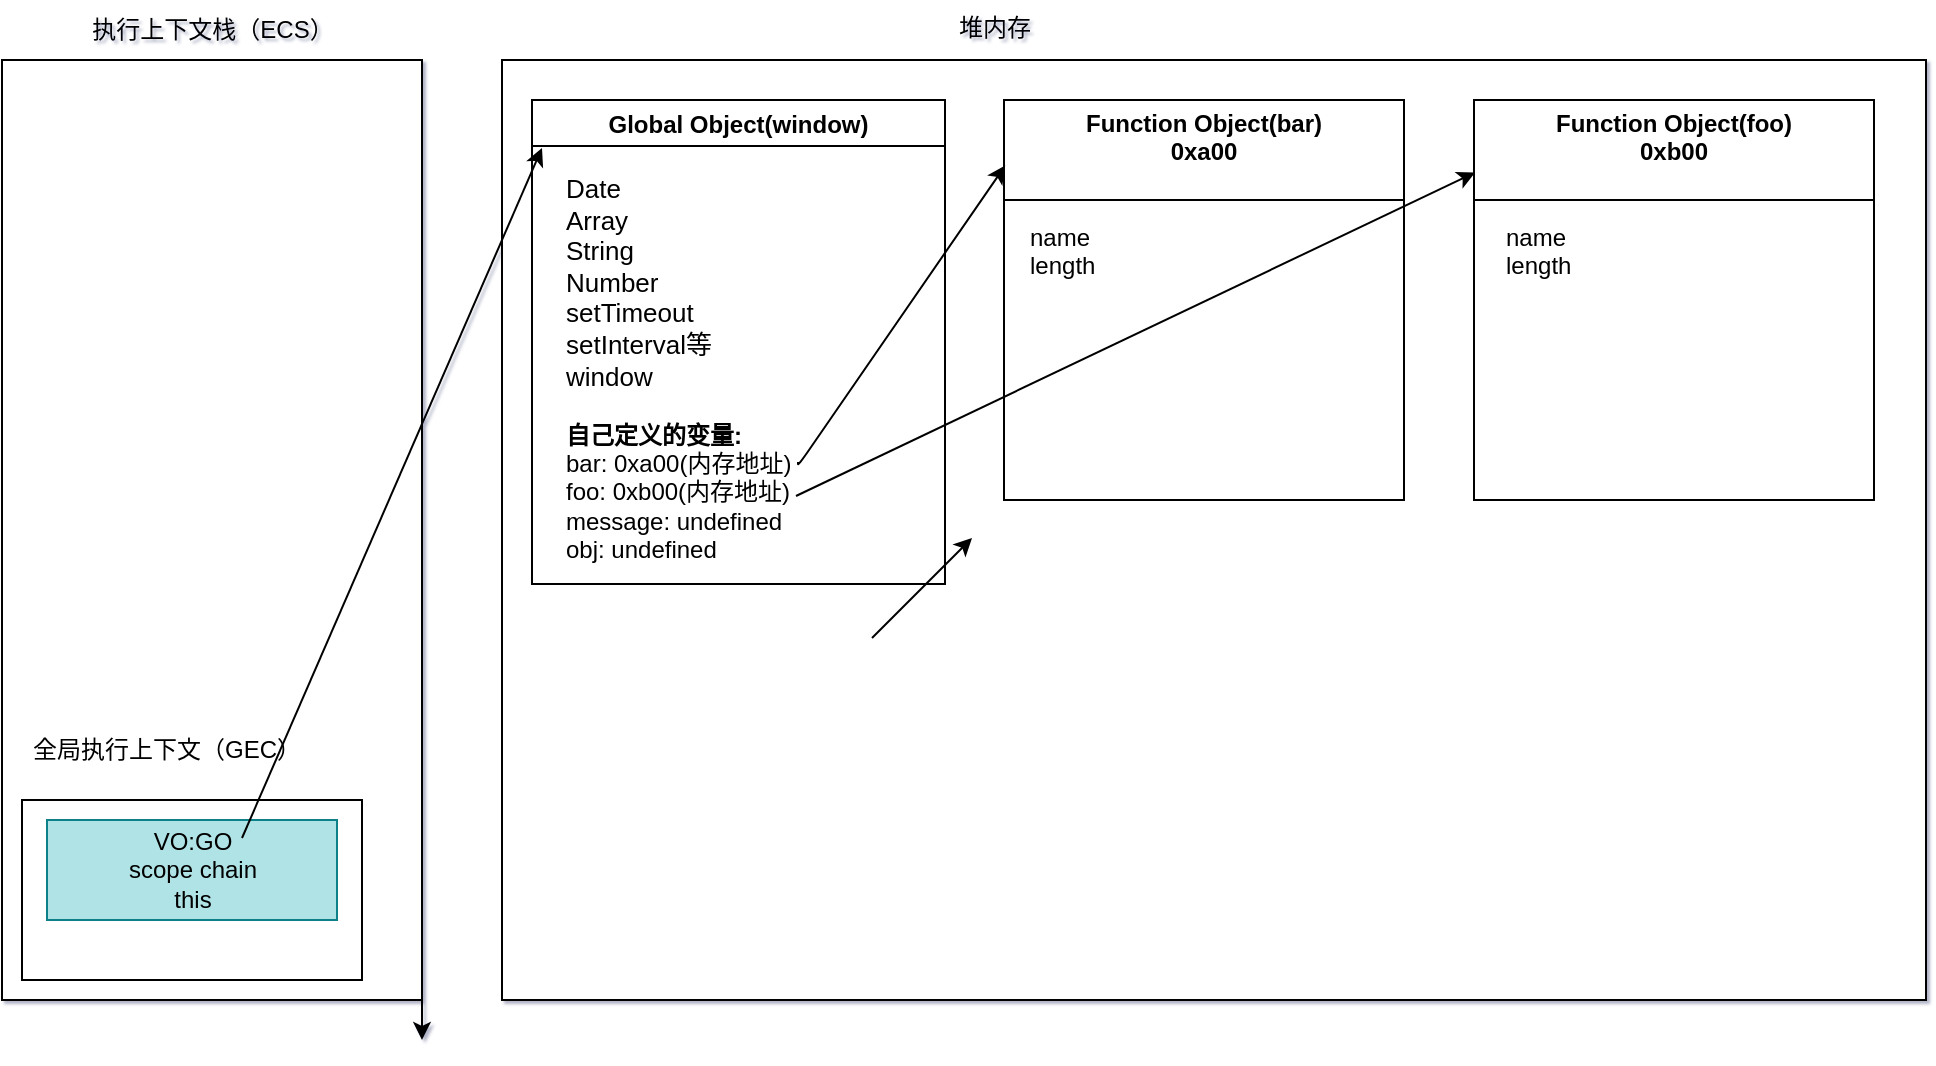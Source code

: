 <mxfile>
    <diagram id="mxhz0sK2NCgJPXF47iWD" name="全局代码执行前">
        <mxGraphModel dx="1002" dy="562" grid="0" gridSize="10" guides="1" tooltips="1" connect="1" arrows="1" fold="1" page="1" pageScale="1" pageWidth="1169" pageHeight="1654" background="#ffffff" math="0" shadow="1">
            <root>
                <mxCell id="0"/>
                <mxCell id="1" parent="0"/>
                <mxCell id="8" style="edgeStyle=none;html=1;exitX=1;exitY=1;exitDx=0;exitDy=0;fontColor=#000000;" parent="1" source="2" edge="1">
                    <mxGeometry relative="1" as="geometry">
                        <mxPoint x="260" y="530" as="targetPoint"/>
                    </mxGeometry>
                </mxCell>
                <mxCell id="2" value="" style="rounded=0;whiteSpace=wrap;html=1;fillColor=#FFFFFF;strokeColor=#000000;" parent="1" vertex="1">
                    <mxGeometry x="50" y="40" width="210" height="470" as="geometry"/>
                </mxCell>
                <mxCell id="3" value="" style="rounded=0;whiteSpace=wrap;html=1;strokeColor=#000000;fillColor=#FFFFFF;" parent="1" vertex="1">
                    <mxGeometry x="300" y="40" width="712" height="470" as="geometry"/>
                </mxCell>
                <mxCell id="4" value="执行上下文栈（ECS）" style="text;html=1;align=center;verticalAlign=middle;resizable=0;points=[];autosize=1;strokeColor=none;fillColor=none;fontColor=#000000;" parent="1" vertex="1">
                    <mxGeometry x="85" y="10" width="140" height="30" as="geometry"/>
                </mxCell>
                <mxCell id="5" value="" style="rounded=0;whiteSpace=wrap;html=1;strokeColor=#000000;fontColor=#000000;fillColor=#FFFFFF;" parent="1" vertex="1">
                    <mxGeometry x="60" y="410" width="170" height="90" as="geometry"/>
                </mxCell>
                <mxCell id="6" value="全局执行上下文（GEC）" style="text;html=1;strokeColor=none;fillColor=none;align=center;verticalAlign=middle;whiteSpace=wrap;rounded=0;fontColor=#000000;" parent="1" vertex="1">
                    <mxGeometry x="60" y="370" width="145" height="30" as="geometry"/>
                </mxCell>
                <mxCell id="7" value="VO:GO&lt;br&gt;scope chain&lt;br&gt;this" style="rounded=0;whiteSpace=wrap;html=1;strokeColor=#0e8088;fillColor=#b0e3e6;fontColor=#000000;" parent="1" vertex="1">
                    <mxGeometry x="72.5" y="420" width="145" height="50" as="geometry"/>
                </mxCell>
                <mxCell id="11" value="Function Object(bar)&#10;0xa00&#10;" style="swimlane;strokeColor=#000000;fontColor=#000000;fillColor=#FFFFFF;startSize=50;" parent="1" vertex="1">
                    <mxGeometry x="551" y="60" width="200" height="200" as="geometry"/>
                </mxCell>
                <mxCell id="12" value="name&amp;nbsp;&lt;br&gt;length" style="text;html=1;strokeColor=none;fillColor=none;align=left;verticalAlign=top;whiteSpace=wrap;rounded=0;fontColor=#000000;" parent="1" vertex="1">
                    <mxGeometry x="562" y="115" width="165" height="130" as="geometry"/>
                </mxCell>
                <mxCell id="UE3A6txxdWsWjeW7fhDm-14" value="" style="endArrow=classic;html=1;strokeColor=#000000;fontColor=#00FF00;fillColor=default;" parent="1" edge="1">
                    <mxGeometry width="50" height="50" relative="1" as="geometry">
                        <mxPoint x="170" y="429" as="sourcePoint"/>
                        <mxPoint x="320" y="84" as="targetPoint"/>
                    </mxGeometry>
                </mxCell>
                <mxCell id="f9NvnZ-bQUBlyXDM8Sm6-18" value="" style="endArrow=classic;html=1;" parent="1" edge="1">
                    <mxGeometry width="50" height="50" relative="1" as="geometry">
                        <mxPoint x="485" y="329" as="sourcePoint"/>
                        <mxPoint x="535" y="279" as="targetPoint"/>
                    </mxGeometry>
                </mxCell>
                <mxCell id="ioeW9pTJlO0MW8tKGyZU-16" value="Global Object(window)" style="swimlane;strokeColor=#000000;fontColor=#000000;fillColor=#FFFFFF;" parent="1" vertex="1">
                    <mxGeometry x="315" y="60" width="206.5" height="242" as="geometry"/>
                </mxCell>
                <mxCell id="ioeW9pTJlO0MW8tKGyZU-17" value="&lt;font style=&quot;font-size: 13px;&quot;&gt;Date&lt;br&gt;Array&lt;br&gt;String&lt;br&gt;Number&lt;br&gt;setTimeout&lt;br&gt;setInterval等&lt;br&gt;window&lt;/font&gt;&lt;br&gt;&lt;br&gt;&lt;b&gt;自己定义的变量:&lt;/b&gt;&lt;br&gt;bar: 0xa00(内存地址)&lt;br&gt;foo: 0xb00(内存地址)&lt;br&gt;message: undefined&lt;br&gt;obj: undefined" style="text;html=1;strokeColor=none;fillColor=none;align=left;verticalAlign=top;whiteSpace=wrap;rounded=0;fontColor=#000000;" parent="ioeW9pTJlO0MW8tKGyZU-16" vertex="1">
                    <mxGeometry x="15" y="30" width="179" height="223" as="geometry"/>
                </mxCell>
                <mxCell id="UuogUiquTwUYLDMDdfia-16" value="堆内存" style="text;html=1;align=center;verticalAlign=middle;resizable=0;points=[];autosize=1;strokeColor=none;fillColor=none;fontColor=#000000;" parent="1" vertex="1">
                    <mxGeometry x="519" y="11" width="54" height="26" as="geometry"/>
                </mxCell>
                <mxCell id="16" value="Function Object(foo)&#10;0xb00&#10;" style="swimlane;strokeColor=#000000;fontColor=#000000;fillColor=#FFFFFF;startSize=50;" parent="1" vertex="1">
                    <mxGeometry x="786" y="60" width="200" height="200" as="geometry"/>
                </mxCell>
                <mxCell id="17" value="name&amp;nbsp;&lt;br&gt;length" style="text;html=1;strokeColor=none;fillColor=none;align=left;verticalAlign=top;whiteSpace=wrap;rounded=0;fontColor=#000000;" parent="1" vertex="1">
                    <mxGeometry x="800" y="115" width="165" height="130" as="geometry"/>
                </mxCell>
                <mxCell id="18" value="" style="endArrow=classic;html=1;entryX=0.003;entryY=0.164;entryDx=0;entryDy=0;entryPerimeter=0;strokeColor=#000000;" parent="1" target="11" edge="1">
                    <mxGeometry width="50" height="50" relative="1" as="geometry">
                        <mxPoint x="448" y="241" as="sourcePoint"/>
                        <mxPoint x="545.8" y="94.6" as="targetPoint"/>
                        <Array as="points">
                            <mxPoint x="448" y="243"/>
                        </Array>
                    </mxGeometry>
                </mxCell>
                <mxCell id="19" value="" style="endArrow=classic;html=1;entryX=0.008;entryY=0.196;entryDx=0;entryDy=0;entryPerimeter=0;strokeColor=#000000;" parent="1" edge="1">
                    <mxGeometry width="50" height="50" relative="1" as="geometry">
                        <mxPoint x="447" y="258" as="sourcePoint"/>
                        <mxPoint x="786.6" y="96.2" as="targetPoint"/>
                        <Array as="points">
                            <mxPoint x="447" y="258"/>
                        </Array>
                    </mxGeometry>
                </mxCell>
            </root>
        </mxGraphModel>
    </diagram>
    <diagram name="全局代码开始执行" id="Zrc4JF3qVa66Q1XqNHiC">
        <mxGraphModel dx="1242" dy="562" grid="0" gridSize="10" guides="1" tooltips="1" connect="1" arrows="1" fold="1" page="1" pageScale="1" pageWidth="1169" pageHeight="1654" background="#ffffff" math="0" shadow="1">
            <root>
                <mxCell id="LgkDzsaL69HIFGoce0QI-0"/>
                <mxCell id="LgkDzsaL69HIFGoce0QI-1" parent="LgkDzsaL69HIFGoce0QI-0"/>
                <mxCell id="LgkDzsaL69HIFGoce0QI-2" style="edgeStyle=none;html=1;exitX=1;exitY=1;exitDx=0;exitDy=0;fontColor=#000000;" edge="1" parent="LgkDzsaL69HIFGoce0QI-1" source="LgkDzsaL69HIFGoce0QI-3">
                    <mxGeometry relative="1" as="geometry">
                        <mxPoint x="260" y="530" as="targetPoint"/>
                    </mxGeometry>
                </mxCell>
                <mxCell id="LgkDzsaL69HIFGoce0QI-3" value="" style="rounded=0;whiteSpace=wrap;html=1;fillColor=#FFFFFF;strokeColor=#000000;" vertex="1" parent="LgkDzsaL69HIFGoce0QI-1">
                    <mxGeometry x="50" y="40" width="210" height="475" as="geometry"/>
                </mxCell>
                <mxCell id="LgkDzsaL69HIFGoce0QI-4" value="" style="rounded=0;whiteSpace=wrap;html=1;strokeColor=#000000;fillColor=#FFFFFF;" vertex="1" parent="LgkDzsaL69HIFGoce0QI-1">
                    <mxGeometry x="300" y="40" width="712" height="479" as="geometry"/>
                </mxCell>
                <mxCell id="LgkDzsaL69HIFGoce0QI-5" value="执行上下文栈（ECS）" style="text;html=1;align=center;verticalAlign=middle;resizable=0;points=[];autosize=1;strokeColor=none;fillColor=none;fontColor=#000000;" vertex="1" parent="LgkDzsaL69HIFGoce0QI-1">
                    <mxGeometry x="85" y="10" width="140" height="30" as="geometry"/>
                </mxCell>
                <mxCell id="LgkDzsaL69HIFGoce0QI-6" value="" style="rounded=0;whiteSpace=wrap;html=1;strokeColor=#000000;fontColor=#000000;fillColor=#FFFFFF;" vertex="1" parent="LgkDzsaL69HIFGoce0QI-1">
                    <mxGeometry x="60" y="410" width="170" height="90" as="geometry"/>
                </mxCell>
                <mxCell id="LgkDzsaL69HIFGoce0QI-7" value="全局执行上下文（GEC）" style="text;html=1;strokeColor=none;fillColor=none;align=center;verticalAlign=middle;whiteSpace=wrap;rounded=0;fontColor=#000000;" vertex="1" parent="LgkDzsaL69HIFGoce0QI-1">
                    <mxGeometry x="60" y="370" width="145" height="30" as="geometry"/>
                </mxCell>
                <mxCell id="LgkDzsaL69HIFGoce0QI-8" value="VO:GO&lt;br&gt;scope chain&lt;br&gt;this" style="rounded=0;whiteSpace=wrap;html=1;strokeColor=#0e8088;fillColor=#b0e3e6;fontColor=#000000;" vertex="1" parent="LgkDzsaL69HIFGoce0QI-1">
                    <mxGeometry x="72.5" y="420" width="145" height="50" as="geometry"/>
                </mxCell>
                <mxCell id="LgkDzsaL69HIFGoce0QI-9" value="Function Object(bar)&#10;0xa00&#10;" style="swimlane;strokeColor=#000000;fontColor=#000000;fillColor=#FFFFFF;startSize=50;" vertex="1" parent="LgkDzsaL69HIFGoce0QI-1">
                    <mxGeometry x="551" y="60" width="200" height="200" as="geometry"/>
                </mxCell>
                <mxCell id="LgkDzsaL69HIFGoce0QI-10" value="name&amp;nbsp;&lt;br&gt;length" style="text;html=1;strokeColor=none;fillColor=none;align=left;verticalAlign=top;whiteSpace=wrap;rounded=0;fontColor=#000000;" vertex="1" parent="LgkDzsaL69HIFGoce0QI-1">
                    <mxGeometry x="562" y="115" width="165" height="130" as="geometry"/>
                </mxCell>
                <mxCell id="LgkDzsaL69HIFGoce0QI-11" value="" style="endArrow=classic;html=1;strokeColor=#000000;fontColor=#00FF00;fillColor=default;" edge="1" parent="LgkDzsaL69HIFGoce0QI-1">
                    <mxGeometry width="50" height="50" relative="1" as="geometry">
                        <mxPoint x="170" y="429" as="sourcePoint"/>
                        <mxPoint x="320" y="84" as="targetPoint"/>
                    </mxGeometry>
                </mxCell>
                <mxCell id="LgkDzsaL69HIFGoce0QI-12" value="" style="endArrow=classic;html=1;" edge="1" parent="LgkDzsaL69HIFGoce0QI-1">
                    <mxGeometry width="50" height="50" relative="1" as="geometry">
                        <mxPoint x="485" y="329" as="sourcePoint"/>
                        <mxPoint x="535" y="279" as="targetPoint"/>
                    </mxGeometry>
                </mxCell>
                <mxCell id="LgkDzsaL69HIFGoce0QI-13" value="Global Object(window)" style="swimlane;strokeColor=#000000;fontColor=#000000;fillColor=#FFFFFF;" vertex="1" parent="LgkDzsaL69HIFGoce0QI-1">
                    <mxGeometry x="315" y="60" width="206.5" height="242" as="geometry"/>
                </mxCell>
                <mxCell id="LgkDzsaL69HIFGoce0QI-14" value="&lt;font style=&quot;font-size: 13px;&quot;&gt;Date&lt;br&gt;Array&lt;br&gt;String&lt;br&gt;Number&lt;br&gt;setTimeout&lt;br&gt;setInterval等&lt;br&gt;window&lt;/font&gt;&lt;br&gt;&lt;br&gt;&lt;b&gt;自己定义的变量:&lt;/b&gt;&lt;br&gt;bar: 0xa00(内存地址)&lt;br&gt;foo: 0xb00(内存地址)&lt;br&gt;message: &lt;font color=&quot;#00ff00&quot;&gt;‘Global Message’&lt;/font&gt;&lt;br&gt;obj:&amp;nbsp;&lt;span style=&quot;text-align: center;&quot;&gt;&lt;font color=&quot;#00ff00&quot;&gt;0xc00&lt;/font&gt;&lt;/span&gt;" style="text;html=1;strokeColor=none;fillColor=none;align=left;verticalAlign=top;whiteSpace=wrap;rounded=0;fontColor=#000000;" vertex="1" parent="LgkDzsaL69HIFGoce0QI-13">
                    <mxGeometry x="15" y="30" width="179" height="223" as="geometry"/>
                </mxCell>
                <mxCell id="LgkDzsaL69HIFGoce0QI-15" value="堆内存" style="text;html=1;align=center;verticalAlign=middle;resizable=0;points=[];autosize=1;strokeColor=none;fillColor=none;fontColor=#000000;" vertex="1" parent="LgkDzsaL69HIFGoce0QI-1">
                    <mxGeometry x="519" y="11" width="54" height="26" as="geometry"/>
                </mxCell>
                <mxCell id="LgkDzsaL69HIFGoce0QI-16" value="Function Object(foo)&#10;0xb00&#10;" style="swimlane;strokeColor=#000000;fontColor=#000000;fillColor=#FFFFFF;startSize=50;" vertex="1" parent="LgkDzsaL69HIFGoce0QI-1">
                    <mxGeometry x="786" y="60" width="200" height="200" as="geometry"/>
                </mxCell>
                <mxCell id="LgkDzsaL69HIFGoce0QI-17" value="name&amp;nbsp;&lt;br&gt;length" style="text;html=1;strokeColor=none;fillColor=none;align=left;verticalAlign=top;whiteSpace=wrap;rounded=0;fontColor=#000000;" vertex="1" parent="LgkDzsaL69HIFGoce0QI-1">
                    <mxGeometry x="800" y="115" width="165" height="130" as="geometry"/>
                </mxCell>
                <mxCell id="LgkDzsaL69HIFGoce0QI-18" value="" style="endArrow=classic;html=1;entryX=0.003;entryY=0.164;entryDx=0;entryDy=0;entryPerimeter=0;strokeColor=#000000;" edge="1" parent="LgkDzsaL69HIFGoce0QI-1" target="LgkDzsaL69HIFGoce0QI-9">
                    <mxGeometry width="50" height="50" relative="1" as="geometry">
                        <mxPoint x="448" y="241" as="sourcePoint"/>
                        <mxPoint x="545.8" y="94.6" as="targetPoint"/>
                        <Array as="points">
                            <mxPoint x="448" y="243"/>
                        </Array>
                    </mxGeometry>
                </mxCell>
                <mxCell id="LgkDzsaL69HIFGoce0QI-19" value="" style="endArrow=classic;html=1;entryX=0.008;entryY=0.196;entryDx=0;entryDy=0;entryPerimeter=0;strokeColor=#000000;" edge="1" parent="LgkDzsaL69HIFGoce0QI-1">
                    <mxGeometry width="50" height="50" relative="1" as="geometry">
                        <mxPoint x="447" y="258" as="sourcePoint"/>
                        <mxPoint x="786.6" y="96.2" as="targetPoint"/>
                        <Array as="points">
                            <mxPoint x="447" y="258"/>
                        </Array>
                    </mxGeometry>
                </mxCell>
                <mxCell id="TrFI26e-dzuOCsYr-yiP-0" value="obj对象&#10;0xc00&#10;" style="swimlane;strokeColor=#000000;fontColor=#000000;fillColor=#FFFFFF;startSize=50;" vertex="1" parent="LgkDzsaL69HIFGoce0QI-1">
                    <mxGeometry x="315" y="334" width="205" height="108" as="geometry"/>
                </mxCell>
                <mxCell id="TrFI26e-dzuOCsYr-yiP-1" value="name: 'why'" style="text;html=1;strokeColor=none;fillColor=none;align=left;verticalAlign=top;whiteSpace=wrap;rounded=0;fontColor=#000000;" vertex="1" parent="TrFI26e-dzuOCsYr-yiP-0">
                    <mxGeometry x="15" y="63" width="167" height="127" as="geometry"/>
                </mxCell>
                <mxCell id="TrFI26e-dzuOCsYr-yiP-2" value="" style="endArrow=classic;html=1;strokeColor=#000000;fontColor=#000000;" edge="1" parent="LgkDzsaL69HIFGoce0QI-1" target="TrFI26e-dzuOCsYr-yiP-0">
                    <mxGeometry width="50" height="50" relative="1" as="geometry">
                        <mxPoint x="383" y="289" as="sourcePoint"/>
                        <mxPoint x="706" y="258" as="targetPoint"/>
                        <Array as="points">
                            <mxPoint x="383" y="289"/>
                        </Array>
                    </mxGeometry>
                </mxCell>
            </root>
        </mxGraphModel>
    </diagram>
    <diagram name="全局代码中foo函数开始执行" id="AU0eN31tews9KPqKjcxP">
        <mxGraphModel dx="1242" dy="562" grid="0" gridSize="10" guides="1" tooltips="1" connect="1" arrows="1" fold="1" page="1" pageScale="1" pageWidth="1169" pageHeight="1654" background="#ffffff" math="0" shadow="1">
            <root>
                <mxCell id="72xqSdfx3s4oRofathlL-0"/>
                <mxCell id="72xqSdfx3s4oRofathlL-1" parent="72xqSdfx3s4oRofathlL-0"/>
                <mxCell id="72xqSdfx3s4oRofathlL-2" style="edgeStyle=none;html=1;exitX=1;exitY=1;exitDx=0;exitDy=0;fontColor=#000000;" edge="1" parent="72xqSdfx3s4oRofathlL-1" source="72xqSdfx3s4oRofathlL-3">
                    <mxGeometry relative="1" as="geometry">
                        <mxPoint x="260" y="530" as="targetPoint"/>
                    </mxGeometry>
                </mxCell>
                <mxCell id="72xqSdfx3s4oRofathlL-3" value="" style="rounded=0;whiteSpace=wrap;html=1;fillColor=#FFFFFF;strokeColor=#000000;" vertex="1" parent="72xqSdfx3s4oRofathlL-1">
                    <mxGeometry x="50" y="40" width="210" height="475" as="geometry"/>
                </mxCell>
                <mxCell id="72xqSdfx3s4oRofathlL-4" value="" style="rounded=0;whiteSpace=wrap;html=1;strokeColor=#000000;fillColor=#FFFFFF;" vertex="1" parent="72xqSdfx3s4oRofathlL-1">
                    <mxGeometry x="300" y="40" width="712" height="479" as="geometry"/>
                </mxCell>
                <mxCell id="72xqSdfx3s4oRofathlL-5" value="执行上下文栈（ECS）" style="text;html=1;align=center;verticalAlign=middle;resizable=0;points=[];autosize=1;strokeColor=none;fillColor=none;fontColor=#000000;" vertex="1" parent="72xqSdfx3s4oRofathlL-1">
                    <mxGeometry x="85" y="10" width="140" height="30" as="geometry"/>
                </mxCell>
                <mxCell id="72xqSdfx3s4oRofathlL-6" value="" style="rounded=0;whiteSpace=wrap;html=1;strokeColor=#000000;fontColor=#000000;fillColor=#FFFFFF;" vertex="1" parent="72xqSdfx3s4oRofathlL-1">
                    <mxGeometry x="60" y="410" width="170" height="90" as="geometry"/>
                </mxCell>
                <mxCell id="72xqSdfx3s4oRofathlL-7" value="全局执行上下文（GEC）" style="text;html=1;strokeColor=none;fillColor=none;align=center;verticalAlign=middle;whiteSpace=wrap;rounded=0;fontColor=#000000;" vertex="1" parent="72xqSdfx3s4oRofathlL-1">
                    <mxGeometry x="60" y="370" width="145" height="30" as="geometry"/>
                </mxCell>
                <mxCell id="72xqSdfx3s4oRofathlL-8" value="VO:GO&lt;br&gt;scope chain&lt;br&gt;this" style="rounded=0;whiteSpace=wrap;html=1;strokeColor=#0e8088;fillColor=#b0e3e6;fontColor=#000000;" vertex="1" parent="72xqSdfx3s4oRofathlL-1">
                    <mxGeometry x="72.5" y="420" width="145" height="50" as="geometry"/>
                </mxCell>
                <mxCell id="72xqSdfx3s4oRofathlL-9" value="Function Object(bar)&#10;0xa00&#10;" style="swimlane;strokeColor=#000000;fontColor=#000000;fillColor=#FFFFFF;startSize=50;" vertex="1" parent="72xqSdfx3s4oRofathlL-1">
                    <mxGeometry x="551" y="60" width="200" height="200" as="geometry"/>
                </mxCell>
                <mxCell id="72xqSdfx3s4oRofathlL-10" value="name&amp;nbsp;&lt;br&gt;length" style="text;html=1;strokeColor=none;fillColor=none;align=left;verticalAlign=top;whiteSpace=wrap;rounded=0;fontColor=#000000;" vertex="1" parent="72xqSdfx3s4oRofathlL-1">
                    <mxGeometry x="562" y="115" width="165" height="130" as="geometry"/>
                </mxCell>
                <mxCell id="72xqSdfx3s4oRofathlL-11" value="" style="endArrow=classic;html=1;strokeColor=#000000;fontColor=#00FF00;fillColor=default;" edge="1" parent="72xqSdfx3s4oRofathlL-1">
                    <mxGeometry width="50" height="50" relative="1" as="geometry">
                        <mxPoint x="170" y="429" as="sourcePoint"/>
                        <mxPoint x="320" y="84" as="targetPoint"/>
                    </mxGeometry>
                </mxCell>
                <mxCell id="72xqSdfx3s4oRofathlL-12" value="" style="endArrow=classic;html=1;" edge="1" parent="72xqSdfx3s4oRofathlL-1">
                    <mxGeometry width="50" height="50" relative="1" as="geometry">
                        <mxPoint x="485" y="329" as="sourcePoint"/>
                        <mxPoint x="535" y="279" as="targetPoint"/>
                    </mxGeometry>
                </mxCell>
                <mxCell id="72xqSdfx3s4oRofathlL-13" value="Global Object(window)" style="swimlane;strokeColor=#000000;fontColor=#000000;fillColor=#FFFFFF;" vertex="1" parent="72xqSdfx3s4oRofathlL-1">
                    <mxGeometry x="315" y="60" width="206.5" height="242" as="geometry"/>
                </mxCell>
                <mxCell id="72xqSdfx3s4oRofathlL-14" value="&lt;font style=&quot;font-size: 13px;&quot;&gt;Date&lt;br&gt;Array&lt;br&gt;String&lt;br&gt;Number&lt;br&gt;setTimeout&lt;br&gt;setInterval等&lt;br&gt;window&lt;/font&gt;&lt;br&gt;&lt;br&gt;&lt;b&gt;自己定义的变量:&lt;/b&gt;&lt;br&gt;bar: 0xa00(内存地址)&lt;br&gt;foo: 0xb00(内存地址)&lt;br&gt;message: &lt;font color=&quot;#00ff00&quot;&gt;‘Global Message’&lt;/font&gt;&lt;br&gt;obj:&amp;nbsp;&lt;span style=&quot;text-align: center;&quot;&gt;&lt;font color=&quot;#00ff00&quot;&gt;0xc00&lt;/font&gt;&lt;/span&gt;" style="text;html=1;strokeColor=none;fillColor=none;align=left;verticalAlign=top;whiteSpace=wrap;rounded=0;fontColor=#000000;" vertex="1" parent="72xqSdfx3s4oRofathlL-13">
                    <mxGeometry x="15" y="30" width="179" height="223" as="geometry"/>
                </mxCell>
                <mxCell id="1cm5HxlvOn7zDJcijG2U-17" value="" style="endArrow=classic;html=1;strokeColor=#000000;fontColor=#00FF00;entryX=0;entryY=0;entryDx=0;entryDy=0;" edge="1" parent="72xqSdfx3s4oRofathlL-13" target="1cm5HxlvOn7zDJcijG2U-12">
                    <mxGeometry width="50" height="50" relative="1" as="geometry">
                        <mxPoint x="-136" y="100" as="sourcePoint"/>
                        <mxPoint x="220" y="165.726" as="targetPoint"/>
                        <Array as="points">
                            <mxPoint x="-140.96" y="102"/>
                        </Array>
                    </mxGeometry>
                </mxCell>
                <mxCell id="72xqSdfx3s4oRofathlL-15" value="堆内存" style="text;html=1;align=center;verticalAlign=middle;resizable=0;points=[];autosize=1;strokeColor=none;fillColor=none;fontColor=#000000;" vertex="1" parent="72xqSdfx3s4oRofathlL-1">
                    <mxGeometry x="519" y="11" width="54" height="26" as="geometry"/>
                </mxCell>
                <mxCell id="72xqSdfx3s4oRofathlL-16" value="Function Object(foo)&#10;0xb00&#10;" style="swimlane;strokeColor=#000000;fontColor=#000000;fillColor=#FFFFFF;startSize=50;" vertex="1" parent="72xqSdfx3s4oRofathlL-1">
                    <mxGeometry x="786" y="60" width="200" height="200" as="geometry"/>
                </mxCell>
                <mxCell id="72xqSdfx3s4oRofathlL-17" value="name&amp;nbsp;&lt;br&gt;length" style="text;html=1;strokeColor=none;fillColor=none;align=left;verticalAlign=top;whiteSpace=wrap;rounded=0;fontColor=#000000;" vertex="1" parent="72xqSdfx3s4oRofathlL-1">
                    <mxGeometry x="800" y="115" width="165" height="130" as="geometry"/>
                </mxCell>
                <mxCell id="72xqSdfx3s4oRofathlL-18" value="" style="endArrow=classic;html=1;entryX=0.003;entryY=0.164;entryDx=0;entryDy=0;entryPerimeter=0;strokeColor=#000000;" edge="1" parent="72xqSdfx3s4oRofathlL-1" target="72xqSdfx3s4oRofathlL-9">
                    <mxGeometry width="50" height="50" relative="1" as="geometry">
                        <mxPoint x="448" y="241" as="sourcePoint"/>
                        <mxPoint x="545.8" y="94.6" as="targetPoint"/>
                        <Array as="points">
                            <mxPoint x="448" y="243"/>
                        </Array>
                    </mxGeometry>
                </mxCell>
                <mxCell id="72xqSdfx3s4oRofathlL-19" value="" style="endArrow=classic;html=1;entryX=0.008;entryY=0.196;entryDx=0;entryDy=0;entryPerimeter=0;strokeColor=#000000;" edge="1" parent="72xqSdfx3s4oRofathlL-1">
                    <mxGeometry width="50" height="50" relative="1" as="geometry">
                        <mxPoint x="447" y="258" as="sourcePoint"/>
                        <mxPoint x="786.6" y="96.2" as="targetPoint"/>
                        <Array as="points">
                            <mxPoint x="447" y="258"/>
                        </Array>
                    </mxGeometry>
                </mxCell>
                <mxCell id="72xqSdfx3s4oRofathlL-20" value="obj对象&#10;0xc00&#10;" style="swimlane;strokeColor=#000000;fontColor=#000000;fillColor=#FFFFFF;startSize=50;" vertex="1" parent="72xqSdfx3s4oRofathlL-1">
                    <mxGeometry x="315" y="334" width="205" height="108" as="geometry"/>
                </mxCell>
                <mxCell id="72xqSdfx3s4oRofathlL-21" value="name: 'why'" style="text;html=1;strokeColor=none;fillColor=none;align=left;verticalAlign=top;whiteSpace=wrap;rounded=0;fontColor=#000000;" vertex="1" parent="72xqSdfx3s4oRofathlL-20">
                    <mxGeometry x="15" y="63" width="167" height="127" as="geometry"/>
                </mxCell>
                <mxCell id="72xqSdfx3s4oRofathlL-22" value="" style="endArrow=classic;html=1;strokeColor=#000000;fontColor=#000000;" edge="1" parent="72xqSdfx3s4oRofathlL-1" target="72xqSdfx3s4oRofathlL-20">
                    <mxGeometry width="50" height="50" relative="1" as="geometry">
                        <mxPoint x="383" y="289" as="sourcePoint"/>
                        <mxPoint x="706" y="258" as="targetPoint"/>
                        <Array as="points">
                            <mxPoint x="383" y="289"/>
                        </Array>
                    </mxGeometry>
                </mxCell>
                <mxCell id="1cm5HxlvOn7zDJcijG2U-0" value="" style="rounded=0;whiteSpace=wrap;html=1;strokeColor=#000000;fontColor=#000000;fillColor=#FFFFFF;" vertex="1" parent="72xqSdfx3s4oRofathlL-1">
                    <mxGeometry x="65" y="260" width="170" height="90" as="geometry"/>
                </mxCell>
                <mxCell id="1cm5HxlvOn7zDJcijG2U-1" value="foo函数执行上下文（FEC）" style="text;html=1;strokeColor=none;fillColor=none;align=center;verticalAlign=middle;whiteSpace=wrap;rounded=0;fontColor=#000000;" vertex="1" parent="72xqSdfx3s4oRofathlL-1">
                    <mxGeometry x="65" y="220" width="159" height="30" as="geometry"/>
                </mxCell>
                <mxCell id="1cm5HxlvOn7zDJcijG2U-2" value="VO:AO" style="rounded=0;whiteSpace=wrap;html=1;strokeColor=#0e8088;fillColor=#b0e3e6;fontColor=#000000;" vertex="1" parent="72xqSdfx3s4oRofathlL-1">
                    <mxGeometry x="72.5" y="272" width="145" height="50" as="geometry"/>
                </mxCell>
                <mxCell id="1cm5HxlvOn7zDJcijG2U-3" value="Activation Object(AO)" style="swimlane;strokeColor=#000000;fontColor=#000000;fillColor=#FFFFFF;startSize=50;" vertex="1" parent="72xqSdfx3s4oRofathlL-1">
                    <mxGeometry x="535" y="334" width="210" height="166" as="geometry"/>
                </mxCell>
                <mxCell id="1cm5HxlvOn7zDJcijG2U-4" value="num: &lt;font color=&quot;#00ff00&quot;&gt;123&lt;/font&gt;&lt;br&gt;arguments: 值&lt;br&gt;message: &lt;font color=&quot;#00ff00&quot;&gt;‘Foo Message’&lt;/font&gt;&lt;br&gt;age: undefined&lt;br&gt;height: undefined" style="text;html=1;strokeColor=none;fillColor=none;align=left;verticalAlign=top;whiteSpace=wrap;rounded=0;fontColor=#000000;" vertex="1" parent="1cm5HxlvOn7zDJcijG2U-3">
                    <mxGeometry x="15" y="63" width="167" height="89" as="geometry"/>
                </mxCell>
                <mxCell id="1cm5HxlvOn7zDJcijG2U-10" value="" style="endArrow=classic;html=1;strokeColor=#000000;fontColor=#00FF00;entryX=-0.024;entryY=0.161;entryDx=0;entryDy=0;entryPerimeter=0;" edge="1" parent="72xqSdfx3s4oRofathlL-1">
                    <mxGeometry width="50" height="50" relative="1" as="geometry">
                        <mxPoint x="175" y="297" as="sourcePoint"/>
                        <mxPoint x="533.96" y="360.726" as="targetPoint"/>
                        <Array as="points">
                            <mxPoint x="173" y="297"/>
                        </Array>
                    </mxGeometry>
                </mxCell>
                <mxCell id="1cm5HxlvOn7zDJcijG2U-12" value="Activation Object(AO)" style="swimlane;strokeColor=#000000;fontColor=#000000;fillColor=#FFFFFF;startSize=50;" vertex="1" parent="72xqSdfx3s4oRofathlL-1">
                    <mxGeometry x="771" y="334" width="210" height="166" as="geometry"/>
                </mxCell>
                <mxCell id="1cm5HxlvOn7zDJcijG2U-13" value="arguments: 值&lt;br&gt;address: undefined" style="text;html=1;strokeColor=none;fillColor=none;align=left;verticalAlign=top;whiteSpace=wrap;rounded=0;fontColor=#000000;" vertex="1" parent="1cm5HxlvOn7zDJcijG2U-12">
                    <mxGeometry x="15" y="63" width="167" height="89" as="geometry"/>
                </mxCell>
                <mxCell id="1cm5HxlvOn7zDJcijG2U-14" value="" style="rounded=0;whiteSpace=wrap;html=1;strokeColor=#000000;fontColor=#000000;fillColor=#FFFFFF;" vertex="1" parent="72xqSdfx3s4oRofathlL-1">
                    <mxGeometry x="70" y="125" width="170" height="90" as="geometry"/>
                </mxCell>
                <mxCell id="1cm5HxlvOn7zDJcijG2U-15" value="bar函数执行上下文（FEC）" style="text;html=1;strokeColor=none;fillColor=none;align=center;verticalAlign=middle;whiteSpace=wrap;rounded=0;fontColor=#000000;" vertex="1" parent="72xqSdfx3s4oRofathlL-1">
                    <mxGeometry x="70" y="85" width="159" height="30" as="geometry"/>
                </mxCell>
                <mxCell id="1cm5HxlvOn7zDJcijG2U-16" value="VO:AO" style="rounded=0;whiteSpace=wrap;html=1;strokeColor=#0e8088;fillColor=#b0e3e6;fontColor=#000000;" vertex="1" parent="72xqSdfx3s4oRofathlL-1">
                    <mxGeometry x="77.5" y="137" width="145" height="50" as="geometry"/>
                </mxCell>
            </root>
        </mxGraphModel>
    </diagram>
    <diagram name="全局代码中foo函数中bar函数执行完毕并出栈" id="DgZBqa33DnmM_zqy1DEE">
        <mxGraphModel dx="1242" dy="562" grid="0" gridSize="10" guides="1" tooltips="1" connect="1" arrows="1" fold="1" page="1" pageScale="1" pageWidth="1169" pageHeight="1654" background="#ffffff" math="0" shadow="1">
            <root>
                <mxCell id="78g8i6j1ixyppEfvjHaV-0"/>
                <mxCell id="78g8i6j1ixyppEfvjHaV-1" parent="78g8i6j1ixyppEfvjHaV-0"/>
                <mxCell id="78g8i6j1ixyppEfvjHaV-2" style="edgeStyle=none;html=1;exitX=1;exitY=1;exitDx=0;exitDy=0;fontColor=#000000;" edge="1" parent="78g8i6j1ixyppEfvjHaV-1" source="78g8i6j1ixyppEfvjHaV-3">
                    <mxGeometry relative="1" as="geometry">
                        <mxPoint x="260" y="530" as="targetPoint"/>
                    </mxGeometry>
                </mxCell>
                <mxCell id="78g8i6j1ixyppEfvjHaV-3" value="" style="rounded=0;whiteSpace=wrap;html=1;fillColor=#FFFFFF;strokeColor=#000000;" vertex="1" parent="78g8i6j1ixyppEfvjHaV-1">
                    <mxGeometry x="50" y="40" width="210" height="475" as="geometry"/>
                </mxCell>
                <mxCell id="78g8i6j1ixyppEfvjHaV-4" value="" style="rounded=0;whiteSpace=wrap;html=1;strokeColor=#000000;fillColor=#FFFFFF;" vertex="1" parent="78g8i6j1ixyppEfvjHaV-1">
                    <mxGeometry x="300" y="40" width="712" height="479" as="geometry"/>
                </mxCell>
                <mxCell id="78g8i6j1ixyppEfvjHaV-5" value="执行上下文栈（ECS）" style="text;html=1;align=center;verticalAlign=middle;resizable=0;points=[];autosize=1;strokeColor=none;fillColor=none;fontColor=#000000;" vertex="1" parent="78g8i6j1ixyppEfvjHaV-1">
                    <mxGeometry x="85" y="10" width="140" height="30" as="geometry"/>
                </mxCell>
                <mxCell id="78g8i6j1ixyppEfvjHaV-6" value="" style="rounded=0;whiteSpace=wrap;html=1;strokeColor=#000000;fontColor=#000000;fillColor=#FFFFFF;" vertex="1" parent="78g8i6j1ixyppEfvjHaV-1">
                    <mxGeometry x="60" y="410" width="170" height="90" as="geometry"/>
                </mxCell>
                <mxCell id="78g8i6j1ixyppEfvjHaV-7" value="全局执行上下文（GEC）" style="text;html=1;strokeColor=none;fillColor=none;align=center;verticalAlign=middle;whiteSpace=wrap;rounded=0;fontColor=#000000;" vertex="1" parent="78g8i6j1ixyppEfvjHaV-1">
                    <mxGeometry x="60" y="370" width="145" height="30" as="geometry"/>
                </mxCell>
                <mxCell id="78g8i6j1ixyppEfvjHaV-8" value="VO:GO&lt;br&gt;scope chain&lt;br&gt;this" style="rounded=0;whiteSpace=wrap;html=1;strokeColor=#0e8088;fillColor=#b0e3e6;fontColor=#000000;" vertex="1" parent="78g8i6j1ixyppEfvjHaV-1">
                    <mxGeometry x="72.5" y="420" width="145" height="50" as="geometry"/>
                </mxCell>
                <mxCell id="78g8i6j1ixyppEfvjHaV-9" value="Function Object(bar)&#10;0xa00&#10;" style="swimlane;strokeColor=#000000;fontColor=#000000;fillColor=#FFFFFF;startSize=50;" vertex="1" parent="78g8i6j1ixyppEfvjHaV-1">
                    <mxGeometry x="551" y="60" width="200" height="200" as="geometry"/>
                </mxCell>
                <mxCell id="78g8i6j1ixyppEfvjHaV-10" value="name&amp;nbsp;&lt;br&gt;length" style="text;html=1;strokeColor=none;fillColor=none;align=left;verticalAlign=top;whiteSpace=wrap;rounded=0;fontColor=#000000;" vertex="1" parent="78g8i6j1ixyppEfvjHaV-1">
                    <mxGeometry x="562" y="115" width="165" height="130" as="geometry"/>
                </mxCell>
                <mxCell id="78g8i6j1ixyppEfvjHaV-11" value="" style="endArrow=classic;html=1;strokeColor=#000000;fontColor=#00FF00;fillColor=default;" edge="1" parent="78g8i6j1ixyppEfvjHaV-1">
                    <mxGeometry width="50" height="50" relative="1" as="geometry">
                        <mxPoint x="170" y="429" as="sourcePoint"/>
                        <mxPoint x="320" y="84" as="targetPoint"/>
                    </mxGeometry>
                </mxCell>
                <mxCell id="78g8i6j1ixyppEfvjHaV-12" value="" style="endArrow=classic;html=1;" edge="1" parent="78g8i6j1ixyppEfvjHaV-1">
                    <mxGeometry width="50" height="50" relative="1" as="geometry">
                        <mxPoint x="485" y="329" as="sourcePoint"/>
                        <mxPoint x="535" y="279" as="targetPoint"/>
                    </mxGeometry>
                </mxCell>
                <mxCell id="78g8i6j1ixyppEfvjHaV-13" value="Global Object(window)" style="swimlane;strokeColor=#000000;fontColor=#000000;fillColor=#FFFFFF;" vertex="1" parent="78g8i6j1ixyppEfvjHaV-1">
                    <mxGeometry x="315" y="60" width="206.5" height="242" as="geometry"/>
                </mxCell>
                <mxCell id="78g8i6j1ixyppEfvjHaV-14" value="&lt;font style=&quot;font-size: 13px;&quot;&gt;Date&lt;br&gt;Array&lt;br&gt;String&lt;br&gt;Number&lt;br&gt;setTimeout&lt;br&gt;setInterval等&lt;br&gt;window&lt;/font&gt;&lt;br&gt;&lt;br&gt;&lt;b&gt;自己定义的变量:&lt;/b&gt;&lt;br&gt;bar: 0xa00(内存地址)&lt;br&gt;foo: 0xb00(内存地址)&lt;br&gt;message: &lt;font color=&quot;#00ff00&quot;&gt;‘Global Message’&lt;/font&gt;&lt;br&gt;obj:&amp;nbsp;&lt;span style=&quot;text-align: center;&quot;&gt;&lt;font color=&quot;#00ff00&quot;&gt;0xc00&lt;/font&gt;&lt;/span&gt;" style="text;html=1;strokeColor=none;fillColor=none;align=left;verticalAlign=top;whiteSpace=wrap;rounded=0;fontColor=#000000;" vertex="1" parent="78g8i6j1ixyppEfvjHaV-13">
                    <mxGeometry x="15" y="30" width="179" height="223" as="geometry"/>
                </mxCell>
                <mxCell id="78g8i6j1ixyppEfvjHaV-16" value="堆内存" style="text;html=1;align=center;verticalAlign=middle;resizable=0;points=[];autosize=1;strokeColor=none;fillColor=none;fontColor=#000000;" vertex="1" parent="78g8i6j1ixyppEfvjHaV-1">
                    <mxGeometry x="519" y="11" width="54" height="26" as="geometry"/>
                </mxCell>
                <mxCell id="78g8i6j1ixyppEfvjHaV-17" value="Function Object(foo)&#10;0xb00&#10;" style="swimlane;strokeColor=#000000;fontColor=#000000;fillColor=#FFFFFF;startSize=50;" vertex="1" parent="78g8i6j1ixyppEfvjHaV-1">
                    <mxGeometry x="786" y="60" width="200" height="200" as="geometry"/>
                </mxCell>
                <mxCell id="78g8i6j1ixyppEfvjHaV-18" value="name&amp;nbsp;&lt;br&gt;length" style="text;html=1;strokeColor=none;fillColor=none;align=left;verticalAlign=top;whiteSpace=wrap;rounded=0;fontColor=#000000;" vertex="1" parent="78g8i6j1ixyppEfvjHaV-1">
                    <mxGeometry x="800" y="115" width="165" height="130" as="geometry"/>
                </mxCell>
                <mxCell id="78g8i6j1ixyppEfvjHaV-19" value="" style="endArrow=classic;html=1;entryX=0.003;entryY=0.164;entryDx=0;entryDy=0;entryPerimeter=0;strokeColor=#000000;" edge="1" parent="78g8i6j1ixyppEfvjHaV-1" target="78g8i6j1ixyppEfvjHaV-9">
                    <mxGeometry width="50" height="50" relative="1" as="geometry">
                        <mxPoint x="448" y="241" as="sourcePoint"/>
                        <mxPoint x="545.8" y="94.6" as="targetPoint"/>
                        <Array as="points">
                            <mxPoint x="448" y="243"/>
                        </Array>
                    </mxGeometry>
                </mxCell>
                <mxCell id="78g8i6j1ixyppEfvjHaV-20" value="" style="endArrow=classic;html=1;entryX=0.008;entryY=0.196;entryDx=0;entryDy=0;entryPerimeter=0;strokeColor=#000000;" edge="1" parent="78g8i6j1ixyppEfvjHaV-1">
                    <mxGeometry width="50" height="50" relative="1" as="geometry">
                        <mxPoint x="447" y="258" as="sourcePoint"/>
                        <mxPoint x="786.6" y="96.2" as="targetPoint"/>
                        <Array as="points">
                            <mxPoint x="447" y="258"/>
                        </Array>
                    </mxGeometry>
                </mxCell>
                <mxCell id="78g8i6j1ixyppEfvjHaV-21" value="obj对象&#10;0xc00&#10;" style="swimlane;strokeColor=#000000;fontColor=#000000;fillColor=#FFFFFF;startSize=50;" vertex="1" parent="78g8i6j1ixyppEfvjHaV-1">
                    <mxGeometry x="315" y="334" width="205" height="108" as="geometry"/>
                </mxCell>
                <mxCell id="78g8i6j1ixyppEfvjHaV-22" value="name: 'why'" style="text;html=1;strokeColor=none;fillColor=none;align=left;verticalAlign=top;whiteSpace=wrap;rounded=0;fontColor=#000000;" vertex="1" parent="78g8i6j1ixyppEfvjHaV-21">
                    <mxGeometry x="15" y="63" width="167" height="127" as="geometry"/>
                </mxCell>
                <mxCell id="78g8i6j1ixyppEfvjHaV-23" value="" style="endArrow=classic;html=1;strokeColor=#000000;fontColor=#000000;" edge="1" parent="78g8i6j1ixyppEfvjHaV-1" target="78g8i6j1ixyppEfvjHaV-21">
                    <mxGeometry width="50" height="50" relative="1" as="geometry">
                        <mxPoint x="383" y="289" as="sourcePoint"/>
                        <mxPoint x="706" y="258" as="targetPoint"/>
                        <Array as="points">
                            <mxPoint x="383" y="289"/>
                        </Array>
                    </mxGeometry>
                </mxCell>
                <mxCell id="78g8i6j1ixyppEfvjHaV-24" value="" style="rounded=0;whiteSpace=wrap;html=1;strokeColor=#000000;fontColor=#000000;fillColor=#FFFFFF;" vertex="1" parent="78g8i6j1ixyppEfvjHaV-1">
                    <mxGeometry x="65" y="260" width="170" height="90" as="geometry"/>
                </mxCell>
                <mxCell id="78g8i6j1ixyppEfvjHaV-25" value="foo函数执行上下文（FEC）" style="text;html=1;strokeColor=none;fillColor=none;align=center;verticalAlign=middle;whiteSpace=wrap;rounded=0;fontColor=#000000;" vertex="1" parent="78g8i6j1ixyppEfvjHaV-1">
                    <mxGeometry x="65" y="220" width="159" height="30" as="geometry"/>
                </mxCell>
                <mxCell id="78g8i6j1ixyppEfvjHaV-26" value="VO:AO" style="rounded=0;whiteSpace=wrap;html=1;strokeColor=#0e8088;fillColor=#b0e3e6;fontColor=#000000;" vertex="1" parent="78g8i6j1ixyppEfvjHaV-1">
                    <mxGeometry x="72.5" y="272" width="145" height="50" as="geometry"/>
                </mxCell>
                <mxCell id="78g8i6j1ixyppEfvjHaV-27" value="Activation Object(AO)" style="swimlane;strokeColor=#000000;fontColor=#000000;fillColor=#FFFFFF;startSize=50;" vertex="1" parent="78g8i6j1ixyppEfvjHaV-1">
                    <mxGeometry x="535" y="334" width="210" height="166" as="geometry"/>
                </mxCell>
                <mxCell id="78g8i6j1ixyppEfvjHaV-28" value="num: &lt;font color=&quot;#00ff00&quot;&gt;123&lt;/font&gt;&lt;br&gt;arguments: 值&lt;br&gt;message: &lt;font color=&quot;#00ff00&quot;&gt;‘Foo Message’&lt;/font&gt;&lt;br&gt;age: undefined&lt;br&gt;height:&amp;nbsp;&lt;font color=&quot;#00ff00&quot;&gt;&amp;nbsp;&lt;/font&gt;undefined" style="text;html=1;strokeColor=none;fillColor=none;align=left;verticalAlign=top;whiteSpace=wrap;rounded=0;fontColor=#000000;" vertex="1" parent="78g8i6j1ixyppEfvjHaV-27">
                    <mxGeometry x="15" y="63" width="167" height="89" as="geometry"/>
                </mxCell>
                <mxCell id="78g8i6j1ixyppEfvjHaV-29" value="" style="endArrow=classic;html=1;strokeColor=#000000;fontColor=#00FF00;entryX=-0.024;entryY=0.161;entryDx=0;entryDy=0;entryPerimeter=0;" edge="1" parent="78g8i6j1ixyppEfvjHaV-1">
                    <mxGeometry width="50" height="50" relative="1" as="geometry">
                        <mxPoint x="175" y="297" as="sourcePoint"/>
                        <mxPoint x="533.96" y="360.726" as="targetPoint"/>
                        <Array as="points">
                            <mxPoint x="173" y="297"/>
                        </Array>
                    </mxGeometry>
                </mxCell>
                <mxCell id="78g8i6j1ixyppEfvjHaV-30" value="Activation Object(AO)" style="swimlane;strokeColor=#000000;fontColor=#000000;fillColor=#FFFFFF;startSize=50;" vertex="1" parent="78g8i6j1ixyppEfvjHaV-1">
                    <mxGeometry x="771" y="334" width="210" height="166" as="geometry"/>
                </mxCell>
                <mxCell id="78g8i6j1ixyppEfvjHaV-31" value="arguments: 值&lt;br&gt;address: &lt;font color=&quot;#00ff00&quot;&gt;‘bar’&lt;/font&gt;" style="text;html=1;strokeColor=none;fillColor=none;align=left;verticalAlign=top;whiteSpace=wrap;rounded=0;fontColor=#000000;" vertex="1" parent="78g8i6j1ixyppEfvjHaV-30">
                    <mxGeometry x="15" y="63" width="167" height="89" as="geometry"/>
                </mxCell>
            </root>
        </mxGraphModel>
    </diagram>
    <diagram name="全局代码中foo函数执行完毕并出栈" id="gC2Gs7PyGF_xgtMVeSpe">
        <mxGraphModel dx="1002" dy="562" grid="0" gridSize="10" guides="1" tooltips="1" connect="1" arrows="1" fold="1" page="1" pageScale="1" pageWidth="1169" pageHeight="1654" background="#ffffff" math="0" shadow="1">
            <root>
                <mxCell id="Nk_JXjuxcNJCp-D21A-G-0"/>
                <mxCell id="Nk_JXjuxcNJCp-D21A-G-1" parent="Nk_JXjuxcNJCp-D21A-G-0"/>
                <mxCell id="Nk_JXjuxcNJCp-D21A-G-2" style="edgeStyle=none;html=1;exitX=1;exitY=1;exitDx=0;exitDy=0;fontColor=#000000;" parent="Nk_JXjuxcNJCp-D21A-G-1" source="Nk_JXjuxcNJCp-D21A-G-3" edge="1">
                    <mxGeometry relative="1" as="geometry">
                        <mxPoint x="260" y="530" as="targetPoint"/>
                    </mxGeometry>
                </mxCell>
                <mxCell id="Nk_JXjuxcNJCp-D21A-G-3" value="" style="rounded=0;whiteSpace=wrap;html=1;fillColor=#FFFFFF;strokeColor=#000000;" parent="Nk_JXjuxcNJCp-D21A-G-1" vertex="1">
                    <mxGeometry x="50" y="40" width="210" height="475" as="geometry"/>
                </mxCell>
                <mxCell id="Nk_JXjuxcNJCp-D21A-G-4" value="" style="rounded=0;whiteSpace=wrap;html=1;strokeColor=#000000;fillColor=#FFFFFF;" parent="Nk_JXjuxcNJCp-D21A-G-1" vertex="1">
                    <mxGeometry x="300" y="40" width="712" height="479" as="geometry"/>
                </mxCell>
                <mxCell id="Nk_JXjuxcNJCp-D21A-G-5" value="执行上下文栈（ECS）" style="text;html=1;align=center;verticalAlign=middle;resizable=0;points=[];autosize=1;strokeColor=none;fillColor=none;fontColor=#000000;" parent="Nk_JXjuxcNJCp-D21A-G-1" vertex="1">
                    <mxGeometry x="85" y="10" width="140" height="30" as="geometry"/>
                </mxCell>
                <mxCell id="Nk_JXjuxcNJCp-D21A-G-6" value="" style="rounded=0;whiteSpace=wrap;html=1;strokeColor=#000000;fontColor=#000000;fillColor=#FFFFFF;" parent="Nk_JXjuxcNJCp-D21A-G-1" vertex="1">
                    <mxGeometry x="60" y="410" width="170" height="90" as="geometry"/>
                </mxCell>
                <mxCell id="Nk_JXjuxcNJCp-D21A-G-7" value="全局执行上下文（GEC）" style="text;html=1;strokeColor=none;fillColor=none;align=center;verticalAlign=middle;whiteSpace=wrap;rounded=0;fontColor=#000000;" parent="Nk_JXjuxcNJCp-D21A-G-1" vertex="1">
                    <mxGeometry x="60" y="370" width="145" height="30" as="geometry"/>
                </mxCell>
                <mxCell id="Nk_JXjuxcNJCp-D21A-G-8" value="VO:GO&lt;br&gt;scope chain&lt;br&gt;this" style="rounded=0;whiteSpace=wrap;html=1;strokeColor=#0e8088;fillColor=#b0e3e6;fontColor=#000000;" parent="Nk_JXjuxcNJCp-D21A-G-1" vertex="1">
                    <mxGeometry x="72.5" y="420" width="145" height="50" as="geometry"/>
                </mxCell>
                <mxCell id="Nk_JXjuxcNJCp-D21A-G-9" value="Function Object(bar)&#10;0xa00&#10;" style="swimlane;strokeColor=#000000;fontColor=#000000;fillColor=#FFFFFF;startSize=50;" parent="Nk_JXjuxcNJCp-D21A-G-1" vertex="1">
                    <mxGeometry x="551" y="60" width="200" height="200" as="geometry"/>
                </mxCell>
                <mxCell id="Nk_JXjuxcNJCp-D21A-G-10" value="name&amp;nbsp;&lt;br&gt;length" style="text;html=1;strokeColor=none;fillColor=none;align=left;verticalAlign=top;whiteSpace=wrap;rounded=0;fontColor=#000000;" parent="Nk_JXjuxcNJCp-D21A-G-1" vertex="1">
                    <mxGeometry x="562" y="115" width="165" height="130" as="geometry"/>
                </mxCell>
                <mxCell id="Nk_JXjuxcNJCp-D21A-G-11" value="" style="endArrow=classic;html=1;strokeColor=#000000;fontColor=#00FF00;fillColor=default;" parent="Nk_JXjuxcNJCp-D21A-G-1" edge="1">
                    <mxGeometry width="50" height="50" relative="1" as="geometry">
                        <mxPoint x="170" y="429" as="sourcePoint"/>
                        <mxPoint x="320" y="84" as="targetPoint"/>
                    </mxGeometry>
                </mxCell>
                <mxCell id="Nk_JXjuxcNJCp-D21A-G-12" value="" style="endArrow=classic;html=1;" parent="Nk_JXjuxcNJCp-D21A-G-1" edge="1">
                    <mxGeometry width="50" height="50" relative="1" as="geometry">
                        <mxPoint x="485" y="329" as="sourcePoint"/>
                        <mxPoint x="535" y="279" as="targetPoint"/>
                    </mxGeometry>
                </mxCell>
                <mxCell id="Nk_JXjuxcNJCp-D21A-G-13" value="Global Object(window)" style="swimlane;strokeColor=#000000;fontColor=#000000;fillColor=#FFFFFF;" parent="Nk_JXjuxcNJCp-D21A-G-1" vertex="1">
                    <mxGeometry x="315" y="60" width="206.5" height="242" as="geometry"/>
                </mxCell>
                <mxCell id="Nk_JXjuxcNJCp-D21A-G-14" value="&lt;font style=&quot;font-size: 13px;&quot;&gt;Date&lt;br&gt;Array&lt;br&gt;String&lt;br&gt;Number&lt;br&gt;setTimeout&lt;br&gt;setInterval等&lt;br&gt;window&lt;/font&gt;&lt;br&gt;&lt;br&gt;&lt;b&gt;自己定义的变量:&lt;/b&gt;&lt;br&gt;bar: 0xa00(内存地址)&lt;br&gt;foo: 0xb00(内存地址)&lt;br&gt;message: &lt;font color=&quot;#00ff00&quot;&gt;‘Global Message’&lt;/font&gt;&lt;br&gt;obj:&amp;nbsp;&lt;span style=&quot;text-align: center;&quot;&gt;&lt;font color=&quot;#00ff00&quot;&gt;0xc00&lt;/font&gt;&lt;/span&gt;" style="text;html=1;strokeColor=none;fillColor=none;align=left;verticalAlign=top;whiteSpace=wrap;rounded=0;fontColor=#000000;" parent="Nk_JXjuxcNJCp-D21A-G-13" vertex="1">
                    <mxGeometry x="15" y="30" width="179" height="223" as="geometry"/>
                </mxCell>
                <mxCell id="Nk_JXjuxcNJCp-D21A-G-15" value="堆内存" style="text;html=1;align=center;verticalAlign=middle;resizable=0;points=[];autosize=1;strokeColor=none;fillColor=none;fontColor=#000000;" parent="Nk_JXjuxcNJCp-D21A-G-1" vertex="1">
                    <mxGeometry x="519" y="11" width="54" height="26" as="geometry"/>
                </mxCell>
                <mxCell id="Nk_JXjuxcNJCp-D21A-G-16" value="Function Object(foo)&#10;0xb00&#10;" style="swimlane;strokeColor=#000000;fontColor=#000000;fillColor=#FFFFFF;startSize=50;" parent="Nk_JXjuxcNJCp-D21A-G-1" vertex="1">
                    <mxGeometry x="786" y="60" width="200" height="200" as="geometry"/>
                </mxCell>
                <mxCell id="Nk_JXjuxcNJCp-D21A-G-17" value="name&amp;nbsp;&lt;br&gt;length" style="text;html=1;strokeColor=none;fillColor=none;align=left;verticalAlign=top;whiteSpace=wrap;rounded=0;fontColor=#000000;" parent="Nk_JXjuxcNJCp-D21A-G-1" vertex="1">
                    <mxGeometry x="800" y="115" width="165" height="130" as="geometry"/>
                </mxCell>
                <mxCell id="Nk_JXjuxcNJCp-D21A-G-18" value="" style="endArrow=classic;html=1;entryX=0.003;entryY=0.164;entryDx=0;entryDy=0;entryPerimeter=0;strokeColor=#000000;" parent="Nk_JXjuxcNJCp-D21A-G-1" target="Nk_JXjuxcNJCp-D21A-G-9" edge="1">
                    <mxGeometry width="50" height="50" relative="1" as="geometry">
                        <mxPoint x="448" y="241" as="sourcePoint"/>
                        <mxPoint x="545.8" y="94.6" as="targetPoint"/>
                        <Array as="points">
                            <mxPoint x="448" y="243"/>
                        </Array>
                    </mxGeometry>
                </mxCell>
                <mxCell id="Nk_JXjuxcNJCp-D21A-G-19" value="" style="endArrow=classic;html=1;entryX=0.008;entryY=0.196;entryDx=0;entryDy=0;entryPerimeter=0;strokeColor=#000000;" parent="Nk_JXjuxcNJCp-D21A-G-1" edge="1">
                    <mxGeometry width="50" height="50" relative="1" as="geometry">
                        <mxPoint x="447" y="258" as="sourcePoint"/>
                        <mxPoint x="786.6" y="96.2" as="targetPoint"/>
                        <Array as="points">
                            <mxPoint x="447" y="258"/>
                        </Array>
                    </mxGeometry>
                </mxCell>
                <mxCell id="Nk_JXjuxcNJCp-D21A-G-20" value="obj对象&#10;0xc00&#10;" style="swimlane;strokeColor=#000000;fontColor=#000000;fillColor=#FFFFFF;startSize=50;" parent="Nk_JXjuxcNJCp-D21A-G-1" vertex="1">
                    <mxGeometry x="315" y="334" width="205" height="108" as="geometry"/>
                </mxCell>
                <mxCell id="Nk_JXjuxcNJCp-D21A-G-21" value="name: 'why'" style="text;html=1;strokeColor=none;fillColor=none;align=left;verticalAlign=top;whiteSpace=wrap;rounded=0;fontColor=#000000;" parent="Nk_JXjuxcNJCp-D21A-G-20" vertex="1">
                    <mxGeometry x="15" y="63" width="167" height="127" as="geometry"/>
                </mxCell>
                <mxCell id="Nk_JXjuxcNJCp-D21A-G-22" value="" style="endArrow=classic;html=1;strokeColor=#000000;fontColor=#000000;" parent="Nk_JXjuxcNJCp-D21A-G-1" target="Nk_JXjuxcNJCp-D21A-G-20" edge="1">
                    <mxGeometry width="50" height="50" relative="1" as="geometry">
                        <mxPoint x="383" y="289" as="sourcePoint"/>
                        <mxPoint x="706" y="258" as="targetPoint"/>
                        <Array as="points">
                            <mxPoint x="383" y="289"/>
                        </Array>
                    </mxGeometry>
                </mxCell>
                <mxCell id="Nk_JXjuxcNJCp-D21A-G-26" value="Activation Object(AO)" style="swimlane;strokeColor=#000000;fontColor=#000000;fillColor=#FFFFFF;startSize=50;" parent="Nk_JXjuxcNJCp-D21A-G-1" vertex="1">
                    <mxGeometry x="535" y="334" width="210" height="166" as="geometry"/>
                </mxCell>
                <mxCell id="Nk_JXjuxcNJCp-D21A-G-27" value="num: &lt;font color=&quot;#00ff00&quot;&gt;123&lt;/font&gt;&lt;br&gt;arguments: 值&lt;br&gt;message: &lt;font color=&quot;#00ff00&quot;&gt;‘Foo Message’&lt;/font&gt;&lt;br&gt;age: &lt;font color=&quot;#00ff00&quot;&gt;18&lt;/font&gt;&lt;br&gt;height: &lt;font color=&quot;#00ff00&quot;&gt;1.88&lt;/font&gt;" style="text;html=1;strokeColor=none;fillColor=none;align=left;verticalAlign=top;whiteSpace=wrap;rounded=0;fontColor=#000000;" parent="Nk_JXjuxcNJCp-D21A-G-26" vertex="1">
                    <mxGeometry x="15" y="63" width="167" height="89" as="geometry"/>
                </mxCell>
                <mxCell id="Nk_JXjuxcNJCp-D21A-G-29" value="Activation Object(AO)" style="swimlane;strokeColor=#000000;fontColor=#000000;fillColor=#FFFFFF;startSize=50;" parent="Nk_JXjuxcNJCp-D21A-G-1" vertex="1">
                    <mxGeometry x="771" y="334" width="210" height="166" as="geometry"/>
                </mxCell>
                <mxCell id="Nk_JXjuxcNJCp-D21A-G-30" value="arguments: 值&lt;br&gt;address: &lt;font color=&quot;#00ff00&quot;&gt;‘bar’&lt;/font&gt;" style="text;html=1;strokeColor=none;fillColor=none;align=left;verticalAlign=top;whiteSpace=wrap;rounded=0;fontColor=#000000;" parent="Nk_JXjuxcNJCp-D21A-G-29" vertex="1">
                    <mxGeometry x="15" y="63" width="167" height="89" as="geometry"/>
                </mxCell>
            </root>
        </mxGraphModel>
    </diagram>
    <diagram name="全局代码执行完毕" id="jIJrhpoUd9yGMIdQy9ra">
        <mxGraphModel dx="1242" dy="562" grid="0" gridSize="10" guides="1" tooltips="1" connect="1" arrows="1" fold="1" page="1" pageScale="1" pageWidth="1169" pageHeight="1654" background="#ffffff" math="0" shadow="1">
            <root>
                <mxCell id="0GLvN2O9HJ0kxYeHSyFL-0"/>
                <mxCell id="0GLvN2O9HJ0kxYeHSyFL-1" parent="0GLvN2O9HJ0kxYeHSyFL-0"/>
                <mxCell id="0GLvN2O9HJ0kxYeHSyFL-2" style="edgeStyle=none;html=1;exitX=1;exitY=1;exitDx=0;exitDy=0;fontColor=#000000;" edge="1" parent="0GLvN2O9HJ0kxYeHSyFL-1" source="0GLvN2O9HJ0kxYeHSyFL-3">
                    <mxGeometry relative="1" as="geometry">
                        <mxPoint x="260" y="530" as="targetPoint"/>
                    </mxGeometry>
                </mxCell>
                <mxCell id="0GLvN2O9HJ0kxYeHSyFL-3" value="" style="rounded=0;whiteSpace=wrap;html=1;fillColor=#FFFFFF;strokeColor=#000000;" vertex="1" parent="0GLvN2O9HJ0kxYeHSyFL-1">
                    <mxGeometry x="50" y="40" width="210" height="475" as="geometry"/>
                </mxCell>
                <mxCell id="0GLvN2O9HJ0kxYeHSyFL-4" value="" style="rounded=0;whiteSpace=wrap;html=1;strokeColor=#000000;fillColor=#FFFFFF;" vertex="1" parent="0GLvN2O9HJ0kxYeHSyFL-1">
                    <mxGeometry x="300" y="40" width="712" height="479" as="geometry"/>
                </mxCell>
                <mxCell id="0GLvN2O9HJ0kxYeHSyFL-5" value="执行上下文栈（ECS）" style="text;html=1;align=center;verticalAlign=middle;resizable=0;points=[];autosize=1;strokeColor=none;fillColor=none;fontColor=#000000;" vertex="1" parent="0GLvN2O9HJ0kxYeHSyFL-1">
                    <mxGeometry x="85" y="10" width="140" height="30" as="geometry"/>
                </mxCell>
                <mxCell id="0GLvN2O9HJ0kxYeHSyFL-9" value="Function Object(bar)&#10;0xa00&#10;" style="swimlane;strokeColor=#000000;fontColor=#000000;fillColor=#FFFFFF;startSize=50;" vertex="1" parent="0GLvN2O9HJ0kxYeHSyFL-1">
                    <mxGeometry x="551" y="60" width="200" height="200" as="geometry"/>
                </mxCell>
                <mxCell id="0GLvN2O9HJ0kxYeHSyFL-10" value="name&amp;nbsp;&lt;br&gt;length" style="text;html=1;strokeColor=none;fillColor=none;align=left;verticalAlign=top;whiteSpace=wrap;rounded=0;fontColor=#000000;" vertex="1" parent="0GLvN2O9HJ0kxYeHSyFL-1">
                    <mxGeometry x="562" y="115" width="165" height="130" as="geometry"/>
                </mxCell>
                <mxCell id="0GLvN2O9HJ0kxYeHSyFL-12" value="" style="endArrow=classic;html=1;" edge="1" parent="0GLvN2O9HJ0kxYeHSyFL-1">
                    <mxGeometry width="50" height="50" relative="1" as="geometry">
                        <mxPoint x="485" y="329" as="sourcePoint"/>
                        <mxPoint x="535" y="279" as="targetPoint"/>
                    </mxGeometry>
                </mxCell>
                <mxCell id="0GLvN2O9HJ0kxYeHSyFL-13" value="Global Object(window)" style="swimlane;strokeColor=#000000;fontColor=#000000;fillColor=#FFFFFF;" vertex="1" parent="0GLvN2O9HJ0kxYeHSyFL-1">
                    <mxGeometry x="315" y="60" width="206.5" height="242" as="geometry"/>
                </mxCell>
                <mxCell id="0GLvN2O9HJ0kxYeHSyFL-14" value="&lt;font style=&quot;font-size: 13px;&quot;&gt;Date&lt;br&gt;Array&lt;br&gt;String&lt;br&gt;Number&lt;br&gt;setTimeout&lt;br&gt;setInterval等&lt;br&gt;window&lt;/font&gt;&lt;br&gt;&lt;br&gt;&lt;b&gt;自己定义的变量:&lt;/b&gt;&lt;br&gt;bar: 0xa00(内存地址)&lt;br&gt;foo: 0xb00(内存地址)&lt;br&gt;message: &lt;font color=&quot;#00ff00&quot;&gt;‘Global Message’&lt;/font&gt;&lt;br&gt;obj:&amp;nbsp;&lt;span style=&quot;text-align: center;&quot;&gt;&lt;font color=&quot;#00ff00&quot;&gt;0xc00&lt;/font&gt;&lt;/span&gt;" style="text;html=1;strokeColor=none;fillColor=none;align=left;verticalAlign=top;whiteSpace=wrap;rounded=0;fontColor=#000000;" vertex="1" parent="0GLvN2O9HJ0kxYeHSyFL-13">
                    <mxGeometry x="15" y="30" width="179" height="223" as="geometry"/>
                </mxCell>
                <mxCell id="0GLvN2O9HJ0kxYeHSyFL-15" value="堆内存" style="text;html=1;align=center;verticalAlign=middle;resizable=0;points=[];autosize=1;strokeColor=none;fillColor=none;fontColor=#000000;" vertex="1" parent="0GLvN2O9HJ0kxYeHSyFL-1">
                    <mxGeometry x="519" y="11" width="54" height="26" as="geometry"/>
                </mxCell>
                <mxCell id="0GLvN2O9HJ0kxYeHSyFL-16" value="Function Object(foo)&#10;0xb00&#10;" style="swimlane;strokeColor=#000000;fontColor=#000000;fillColor=#FFFFFF;startSize=50;" vertex="1" parent="0GLvN2O9HJ0kxYeHSyFL-1">
                    <mxGeometry x="786" y="60" width="200" height="200" as="geometry"/>
                </mxCell>
                <mxCell id="0GLvN2O9HJ0kxYeHSyFL-17" value="name&amp;nbsp;&lt;br&gt;length" style="text;html=1;strokeColor=none;fillColor=none;align=left;verticalAlign=top;whiteSpace=wrap;rounded=0;fontColor=#000000;" vertex="1" parent="0GLvN2O9HJ0kxYeHSyFL-1">
                    <mxGeometry x="800" y="115" width="165" height="130" as="geometry"/>
                </mxCell>
                <mxCell id="0GLvN2O9HJ0kxYeHSyFL-18" value="" style="endArrow=classic;html=1;entryX=0.003;entryY=0.164;entryDx=0;entryDy=0;entryPerimeter=0;strokeColor=#000000;" edge="1" parent="0GLvN2O9HJ0kxYeHSyFL-1" target="0GLvN2O9HJ0kxYeHSyFL-9">
                    <mxGeometry width="50" height="50" relative="1" as="geometry">
                        <mxPoint x="448" y="241" as="sourcePoint"/>
                        <mxPoint x="545.8" y="94.6" as="targetPoint"/>
                        <Array as="points">
                            <mxPoint x="448" y="243"/>
                        </Array>
                    </mxGeometry>
                </mxCell>
                <mxCell id="0GLvN2O9HJ0kxYeHSyFL-19" value="" style="endArrow=classic;html=1;entryX=0.008;entryY=0.196;entryDx=0;entryDy=0;entryPerimeter=0;strokeColor=#000000;" edge="1" parent="0GLvN2O9HJ0kxYeHSyFL-1">
                    <mxGeometry width="50" height="50" relative="1" as="geometry">
                        <mxPoint x="447" y="258" as="sourcePoint"/>
                        <mxPoint x="786.6" y="96.2" as="targetPoint"/>
                        <Array as="points">
                            <mxPoint x="447" y="258"/>
                        </Array>
                    </mxGeometry>
                </mxCell>
                <mxCell id="0GLvN2O9HJ0kxYeHSyFL-20" value="obj对象&#10;0xc00&#10;" style="swimlane;strokeColor=#000000;fontColor=#000000;fillColor=#FFFFFF;startSize=50;" vertex="1" parent="0GLvN2O9HJ0kxYeHSyFL-1">
                    <mxGeometry x="315" y="334" width="205" height="108" as="geometry"/>
                </mxCell>
                <mxCell id="0GLvN2O9HJ0kxYeHSyFL-21" value="name: 'why'" style="text;html=1;strokeColor=none;fillColor=none;align=left;verticalAlign=top;whiteSpace=wrap;rounded=0;fontColor=#000000;" vertex="1" parent="0GLvN2O9HJ0kxYeHSyFL-20">
                    <mxGeometry x="15" y="63" width="167" height="127" as="geometry"/>
                </mxCell>
                <mxCell id="0GLvN2O9HJ0kxYeHSyFL-22" value="" style="endArrow=classic;html=1;strokeColor=#000000;fontColor=#000000;" edge="1" parent="0GLvN2O9HJ0kxYeHSyFL-1" target="0GLvN2O9HJ0kxYeHSyFL-20">
                    <mxGeometry width="50" height="50" relative="1" as="geometry">
                        <mxPoint x="383" y="289" as="sourcePoint"/>
                        <mxPoint x="706" y="258" as="targetPoint"/>
                        <Array as="points">
                            <mxPoint x="383" y="289"/>
                        </Array>
                    </mxGeometry>
                </mxCell>
                <mxCell id="0GLvN2O9HJ0kxYeHSyFL-23" value="Activation Object(AO)" style="swimlane;strokeColor=#000000;fontColor=#000000;fillColor=#FFFFFF;startSize=50;" vertex="1" parent="0GLvN2O9HJ0kxYeHSyFL-1">
                    <mxGeometry x="535" y="334" width="210" height="166" as="geometry"/>
                </mxCell>
                <mxCell id="0GLvN2O9HJ0kxYeHSyFL-24" value="num: &lt;font color=&quot;#00ff00&quot;&gt;123&lt;/font&gt;&lt;br&gt;arguments: 值&lt;br&gt;message: &lt;font color=&quot;#00ff00&quot;&gt;‘Foo Message’&lt;/font&gt;&lt;br&gt;age: &lt;font color=&quot;#00ff00&quot;&gt;18&lt;/font&gt;&lt;br&gt;height: &lt;font color=&quot;#00ff00&quot;&gt;1.88&lt;/font&gt;" style="text;html=1;strokeColor=none;fillColor=none;align=left;verticalAlign=top;whiteSpace=wrap;rounded=0;fontColor=#000000;" vertex="1" parent="0GLvN2O9HJ0kxYeHSyFL-23">
                    <mxGeometry x="15" y="63" width="167" height="89" as="geometry"/>
                </mxCell>
                <mxCell id="0GLvN2O9HJ0kxYeHSyFL-25" value="Activation Object(AO)" style="swimlane;strokeColor=#000000;fontColor=#000000;fillColor=#FFFFFF;startSize=50;" vertex="1" parent="0GLvN2O9HJ0kxYeHSyFL-1">
                    <mxGeometry x="771" y="334" width="210" height="166" as="geometry"/>
                </mxCell>
                <mxCell id="0GLvN2O9HJ0kxYeHSyFL-26" value="arguments: 值&lt;br&gt;address: &lt;font color=&quot;#00ff00&quot;&gt;‘bar’&lt;/font&gt;" style="text;html=1;strokeColor=none;fillColor=none;align=left;verticalAlign=top;whiteSpace=wrap;rounded=0;fontColor=#000000;" vertex="1" parent="0GLvN2O9HJ0kxYeHSyFL-25">
                    <mxGeometry x="15" y="63" width="167" height="89" as="geometry"/>
                </mxCell>
            </root>
        </mxGraphModel>
    </diagram>
</mxfile>